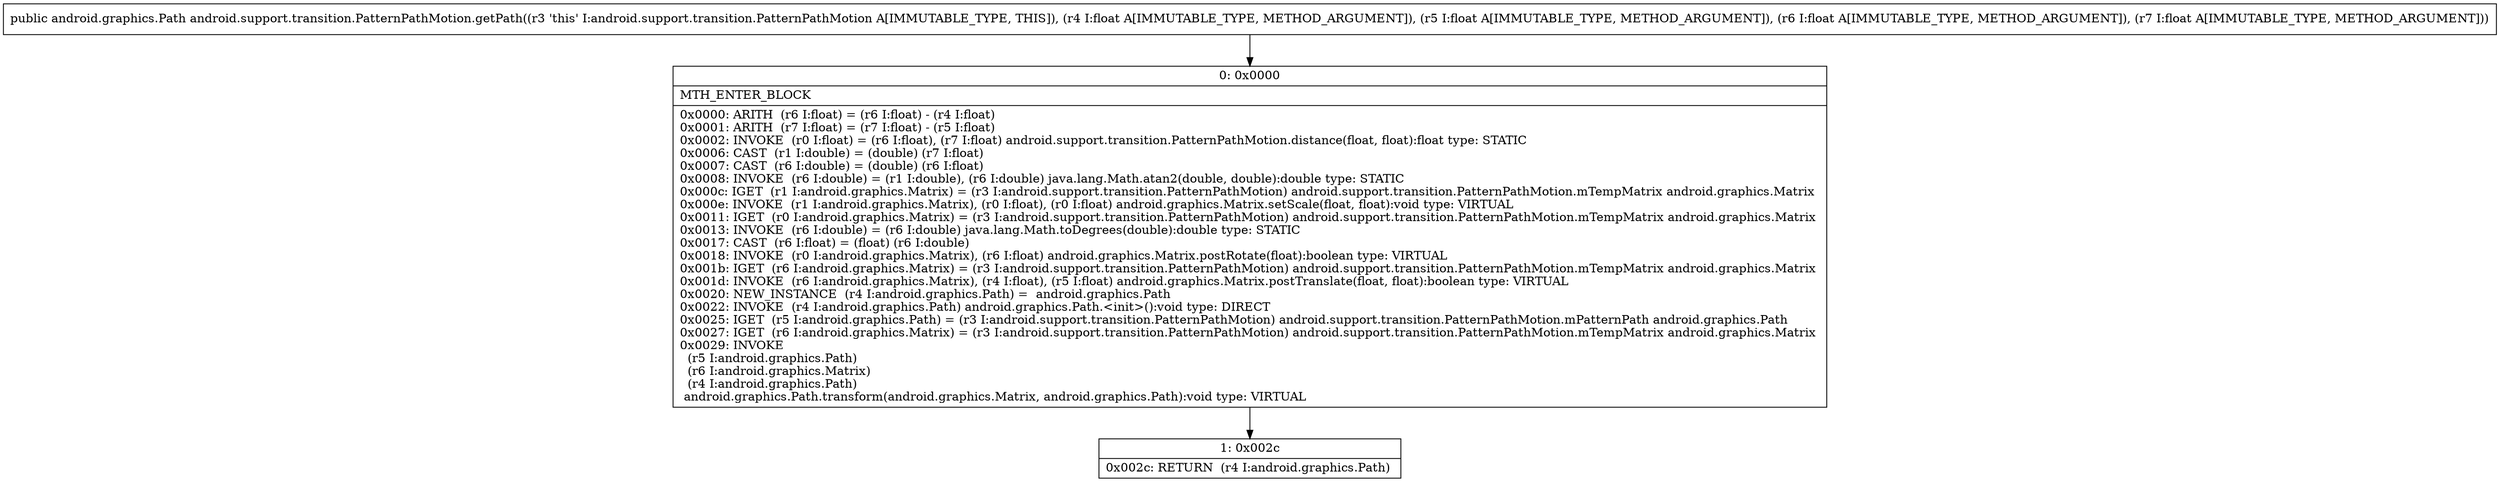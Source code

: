 digraph "CFG forandroid.support.transition.PatternPathMotion.getPath(FFFF)Landroid\/graphics\/Path;" {
Node_0 [shape=record,label="{0\:\ 0x0000|MTH_ENTER_BLOCK\l|0x0000: ARITH  (r6 I:float) = (r6 I:float) \- (r4 I:float) \l0x0001: ARITH  (r7 I:float) = (r7 I:float) \- (r5 I:float) \l0x0002: INVOKE  (r0 I:float) = (r6 I:float), (r7 I:float) android.support.transition.PatternPathMotion.distance(float, float):float type: STATIC \l0x0006: CAST  (r1 I:double) = (double) (r7 I:float) \l0x0007: CAST  (r6 I:double) = (double) (r6 I:float) \l0x0008: INVOKE  (r6 I:double) = (r1 I:double), (r6 I:double) java.lang.Math.atan2(double, double):double type: STATIC \l0x000c: IGET  (r1 I:android.graphics.Matrix) = (r3 I:android.support.transition.PatternPathMotion) android.support.transition.PatternPathMotion.mTempMatrix android.graphics.Matrix \l0x000e: INVOKE  (r1 I:android.graphics.Matrix), (r0 I:float), (r0 I:float) android.graphics.Matrix.setScale(float, float):void type: VIRTUAL \l0x0011: IGET  (r0 I:android.graphics.Matrix) = (r3 I:android.support.transition.PatternPathMotion) android.support.transition.PatternPathMotion.mTempMatrix android.graphics.Matrix \l0x0013: INVOKE  (r6 I:double) = (r6 I:double) java.lang.Math.toDegrees(double):double type: STATIC \l0x0017: CAST  (r6 I:float) = (float) (r6 I:double) \l0x0018: INVOKE  (r0 I:android.graphics.Matrix), (r6 I:float) android.graphics.Matrix.postRotate(float):boolean type: VIRTUAL \l0x001b: IGET  (r6 I:android.graphics.Matrix) = (r3 I:android.support.transition.PatternPathMotion) android.support.transition.PatternPathMotion.mTempMatrix android.graphics.Matrix \l0x001d: INVOKE  (r6 I:android.graphics.Matrix), (r4 I:float), (r5 I:float) android.graphics.Matrix.postTranslate(float, float):boolean type: VIRTUAL \l0x0020: NEW_INSTANCE  (r4 I:android.graphics.Path) =  android.graphics.Path \l0x0022: INVOKE  (r4 I:android.graphics.Path) android.graphics.Path.\<init\>():void type: DIRECT \l0x0025: IGET  (r5 I:android.graphics.Path) = (r3 I:android.support.transition.PatternPathMotion) android.support.transition.PatternPathMotion.mPatternPath android.graphics.Path \l0x0027: IGET  (r6 I:android.graphics.Matrix) = (r3 I:android.support.transition.PatternPathMotion) android.support.transition.PatternPathMotion.mTempMatrix android.graphics.Matrix \l0x0029: INVOKE  \l  (r5 I:android.graphics.Path)\l  (r6 I:android.graphics.Matrix)\l  (r4 I:android.graphics.Path)\l android.graphics.Path.transform(android.graphics.Matrix, android.graphics.Path):void type: VIRTUAL \l}"];
Node_1 [shape=record,label="{1\:\ 0x002c|0x002c: RETURN  (r4 I:android.graphics.Path) \l}"];
MethodNode[shape=record,label="{public android.graphics.Path android.support.transition.PatternPathMotion.getPath((r3 'this' I:android.support.transition.PatternPathMotion A[IMMUTABLE_TYPE, THIS]), (r4 I:float A[IMMUTABLE_TYPE, METHOD_ARGUMENT]), (r5 I:float A[IMMUTABLE_TYPE, METHOD_ARGUMENT]), (r6 I:float A[IMMUTABLE_TYPE, METHOD_ARGUMENT]), (r7 I:float A[IMMUTABLE_TYPE, METHOD_ARGUMENT])) }"];
MethodNode -> Node_0;
Node_0 -> Node_1;
}

